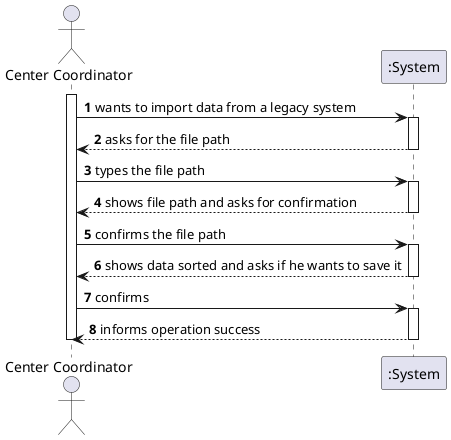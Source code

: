 @startuml US17_SSD
autonumber

actor "Center Coordinator" as COORDINATOR

activate COORDINATOR

COORDINATOR -> ":System" : wants to import data from a legacy system
activate ":System"

":System" --> COORDINATOR : asks for the file path
deactivate ":System"

COORDINATOR -> ":System" : types the file path
activate ":System"

":System" --> COORDINATOR : shows file path and asks for confirmation
deactivate ":System"

COORDINATOR -> ":System" : confirms the file path
activate ":System"

' sorted by arrival time or by the center leaving time
":System" --> COORDINATOR : shows data sorted and asks if he wants to save it
deactivate ":System"

COORDINATOR -> ":System" : confirms
activate ":System"

":System" --> COORDINATOR : informs operation success
deactivate ":System"

deactivate COORDINATOR

@enduml

